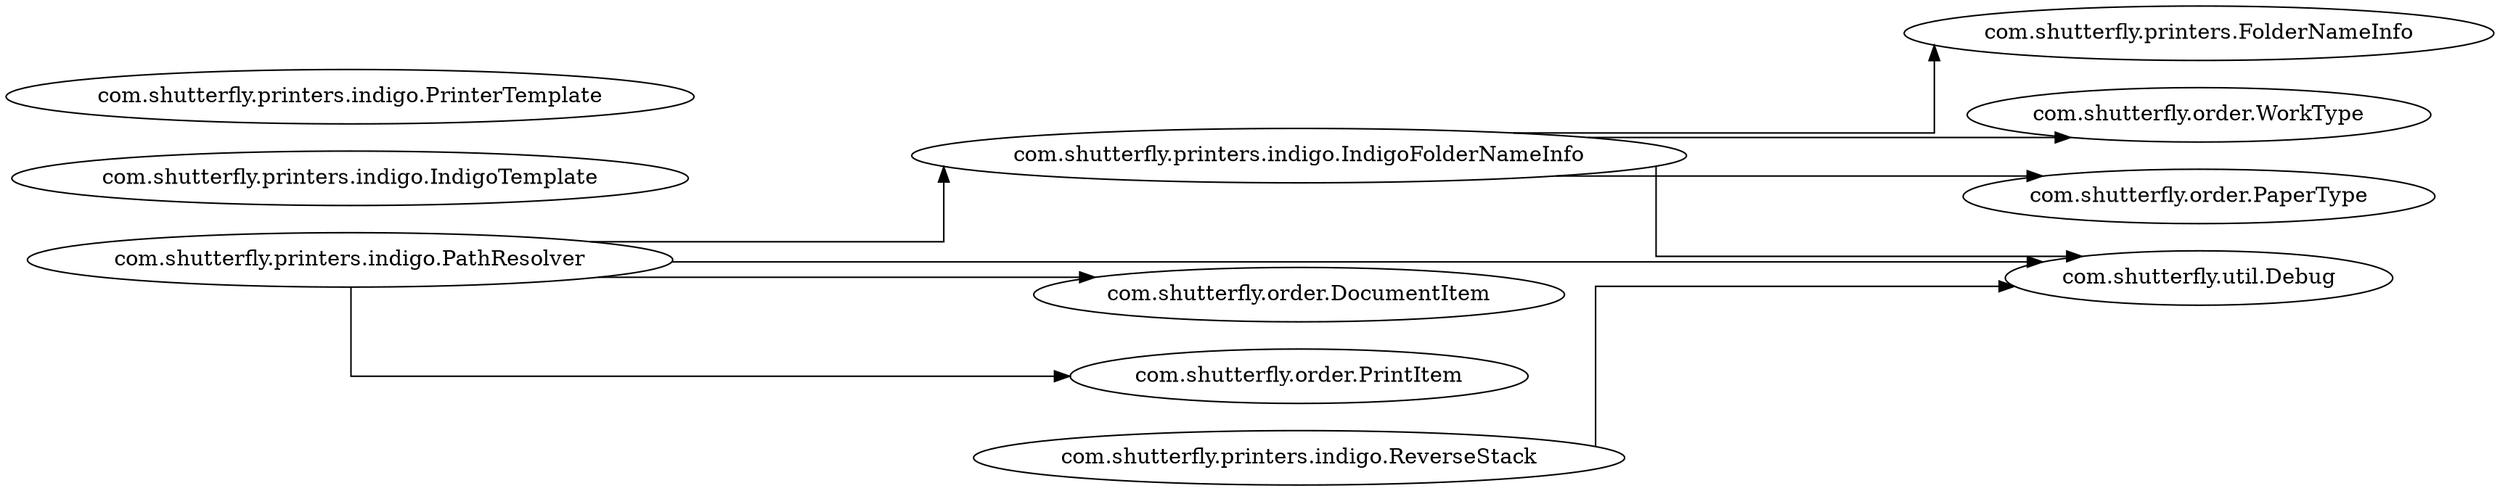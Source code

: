 digraph dependencyGraph {
 concentrate=true;
 rankdir="LR"; 
ranksep="2.0";
"com.shutterfly.printers.indigo.IndigoFolderNameInfo"; 
"com.shutterfly.printers.indigo.IndigoFolderNameInfo"->"com.shutterfly.printers.FolderNameInfo";
"com.shutterfly.printers.indigo.IndigoFolderNameInfo"->"com.shutterfly.order.WorkType";
"com.shutterfly.printers.indigo.IndigoFolderNameInfo"->"com.shutterfly.order.PaperType";
"com.shutterfly.printers.indigo.IndigoFolderNameInfo"->"com.shutterfly.util.Debug";
"com.shutterfly.printers.indigo.IndigoTemplate"; 
"com.shutterfly.printers.indigo.PathResolver"; 
"com.shutterfly.printers.indigo.PathResolver"->"com.shutterfly.order.DocumentItem";
"com.shutterfly.printers.indigo.PathResolver"->"com.shutterfly.order.PrintItem";
"com.shutterfly.printers.indigo.PathResolver"->"com.shutterfly.printers.indigo.IndigoFolderNameInfo";
"com.shutterfly.printers.indigo.PathResolver"->"com.shutterfly.util.Debug";
"com.shutterfly.printers.indigo.PrinterTemplate"; 
"com.shutterfly.printers.indigo.ReverseStack"; 
"com.shutterfly.printers.indigo.ReverseStack"->"com.shutterfly.util.Debug";
splines="ortho";
}